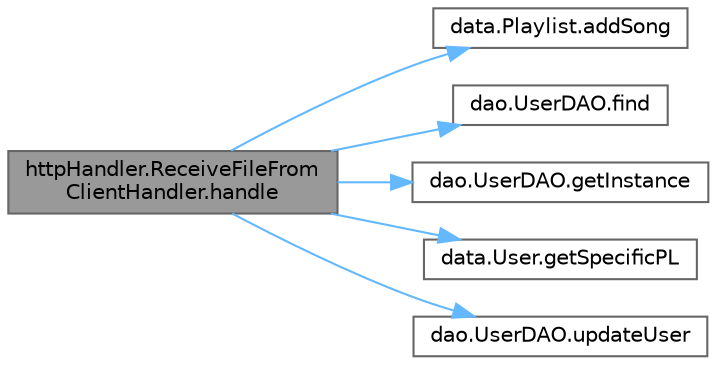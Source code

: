 digraph "httpHandler.ReceiveFileFromClientHandler.handle"
{
 // LATEX_PDF_SIZE
  bgcolor="transparent";
  edge [fontname=Helvetica,fontsize=10,labelfontname=Helvetica,labelfontsize=10];
  node [fontname=Helvetica,fontsize=10,shape=box,height=0.2,width=0.4];
  rankdir="LR";
  Node1 [label="httpHandler.ReceiveFileFrom\lClientHandler.handle",height=0.2,width=0.4,color="gray40", fillcolor="grey60", style="filled", fontcolor="black",tooltip=" "];
  Node1 -> Node2 [color="steelblue1",style="solid"];
  Node2 [label="data.Playlist.addSong",height=0.2,width=0.4,color="grey40", fillcolor="white", style="filled",URL="$classdata_1_1_playlist.html#aef060f0f3a35098b615a33a1ed3e5a2f",tooltip=" "];
  Node1 -> Node3 [color="steelblue1",style="solid"];
  Node3 [label="dao.UserDAO.find",height=0.2,width=0.4,color="grey40", fillcolor="white", style="filled",URL="$classdao_1_1_user_d_a_o.html#ae7bd4491656b55c225907d3a9b86fcb5",tooltip=" "];
  Node1 -> Node4 [color="steelblue1",style="solid"];
  Node4 [label="dao.UserDAO.getInstance",height=0.2,width=0.4,color="grey40", fillcolor="white", style="filled",URL="$classdao_1_1_user_d_a_o.html#a80debe8257b2530374dc850e707ee9d0",tooltip=" "];
  Node1 -> Node5 [color="steelblue1",style="solid"];
  Node5 [label="data.User.getSpecificPL",height=0.2,width=0.4,color="grey40", fillcolor="white", style="filled",URL="$classdata_1_1_user.html#a1e55794fa09b299c02eb70661cf78936",tooltip=" "];
  Node1 -> Node6 [color="steelblue1",style="solid"];
  Node6 [label="dao.UserDAO.updateUser",height=0.2,width=0.4,color="grey40", fillcolor="white", style="filled",URL="$classdao_1_1_user_d_a_o.html#a73c83cd9229fc11c86c6b945ad0195c5",tooltip=" "];
}
